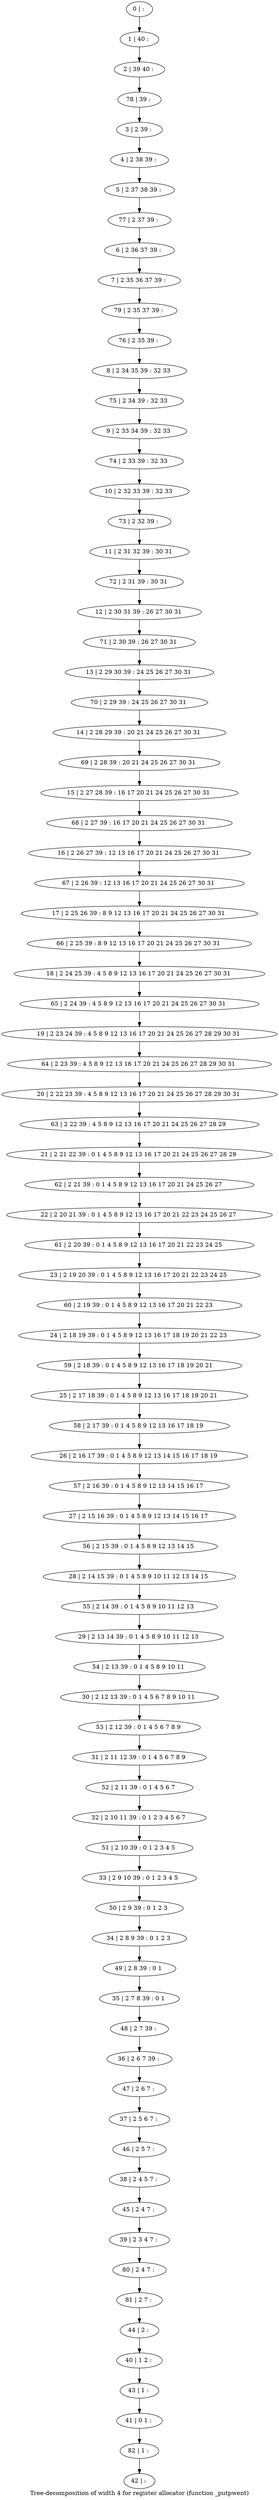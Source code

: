 digraph G {
graph [label="Tree-decomposition of width 4 for register allocator (function _putpwent)"]
0[label="0 | : "];
1[label="1 | 40 : "];
2[label="2 | 39 40 : "];
3[label="3 | 2 39 : "];
4[label="4 | 2 38 39 : "];
5[label="5 | 2 37 38 39 : "];
6[label="6 | 2 36 37 39 : "];
7[label="7 | 2 35 36 37 39 : "];
8[label="8 | 2 34 35 39 : 32 33 "];
9[label="9 | 2 33 34 39 : 32 33 "];
10[label="10 | 2 32 33 39 : 32 33 "];
11[label="11 | 2 31 32 39 : 30 31 "];
12[label="12 | 2 30 31 39 : 26 27 30 31 "];
13[label="13 | 2 29 30 39 : 24 25 26 27 30 31 "];
14[label="14 | 2 28 29 39 : 20 21 24 25 26 27 30 31 "];
15[label="15 | 2 27 28 39 : 16 17 20 21 24 25 26 27 30 31 "];
16[label="16 | 2 26 27 39 : 12 13 16 17 20 21 24 25 26 27 30 31 "];
17[label="17 | 2 25 26 39 : 8 9 12 13 16 17 20 21 24 25 26 27 30 31 "];
18[label="18 | 2 24 25 39 : 4 5 8 9 12 13 16 17 20 21 24 25 26 27 30 31 "];
19[label="19 | 2 23 24 39 : 4 5 8 9 12 13 16 17 20 21 24 25 26 27 28 29 30 31 "];
20[label="20 | 2 22 23 39 : 4 5 8 9 12 13 16 17 20 21 24 25 26 27 28 29 30 31 "];
21[label="21 | 2 21 22 39 : 0 1 4 5 8 9 12 13 16 17 20 21 24 25 26 27 28 29 "];
22[label="22 | 2 20 21 39 : 0 1 4 5 8 9 12 13 16 17 20 21 22 23 24 25 26 27 "];
23[label="23 | 2 19 20 39 : 0 1 4 5 8 9 12 13 16 17 20 21 22 23 24 25 "];
24[label="24 | 2 18 19 39 : 0 1 4 5 8 9 12 13 16 17 18 19 20 21 22 23 "];
25[label="25 | 2 17 18 39 : 0 1 4 5 8 9 12 13 16 17 18 19 20 21 "];
26[label="26 | 2 16 17 39 : 0 1 4 5 8 9 12 13 14 15 16 17 18 19 "];
27[label="27 | 2 15 16 39 : 0 1 4 5 8 9 12 13 14 15 16 17 "];
28[label="28 | 2 14 15 39 : 0 1 4 5 8 9 10 11 12 13 14 15 "];
29[label="29 | 2 13 14 39 : 0 1 4 5 8 9 10 11 12 13 "];
30[label="30 | 2 12 13 39 : 0 1 4 5 6 7 8 9 10 11 "];
31[label="31 | 2 11 12 39 : 0 1 4 5 6 7 8 9 "];
32[label="32 | 2 10 11 39 : 0 1 2 3 4 5 6 7 "];
33[label="33 | 2 9 10 39 : 0 1 2 3 4 5 "];
34[label="34 | 2 8 9 39 : 0 1 2 3 "];
35[label="35 | 2 7 8 39 : 0 1 "];
36[label="36 | 2 6 7 39 : "];
37[label="37 | 2 5 6 7 : "];
38[label="38 | 2 4 5 7 : "];
39[label="39 | 2 3 4 7 : "];
40[label="40 | 1 2 : "];
41[label="41 | 0 1 : "];
42[label="42 | : "];
43[label="43 | 1 : "];
44[label="44 | 2 : "];
45[label="45 | 2 4 7 : "];
46[label="46 | 2 5 7 : "];
47[label="47 | 2 6 7 : "];
48[label="48 | 2 7 39 : "];
49[label="49 | 2 8 39 : 0 1 "];
50[label="50 | 2 9 39 : 0 1 2 3 "];
51[label="51 | 2 10 39 : 0 1 2 3 4 5 "];
52[label="52 | 2 11 39 : 0 1 4 5 6 7 "];
53[label="53 | 2 12 39 : 0 1 4 5 6 7 8 9 "];
54[label="54 | 2 13 39 : 0 1 4 5 8 9 10 11 "];
55[label="55 | 2 14 39 : 0 1 4 5 8 9 10 11 12 13 "];
56[label="56 | 2 15 39 : 0 1 4 5 8 9 12 13 14 15 "];
57[label="57 | 2 16 39 : 0 1 4 5 8 9 12 13 14 15 16 17 "];
58[label="58 | 2 17 39 : 0 1 4 5 8 9 12 13 16 17 18 19 "];
59[label="59 | 2 18 39 : 0 1 4 5 8 9 12 13 16 17 18 19 20 21 "];
60[label="60 | 2 19 39 : 0 1 4 5 8 9 12 13 16 17 20 21 22 23 "];
61[label="61 | 2 20 39 : 0 1 4 5 8 9 12 13 16 17 20 21 22 23 24 25 "];
62[label="62 | 2 21 39 : 0 1 4 5 8 9 12 13 16 17 20 21 24 25 26 27 "];
63[label="63 | 2 22 39 : 4 5 8 9 12 13 16 17 20 21 24 25 26 27 28 29 "];
64[label="64 | 2 23 39 : 4 5 8 9 12 13 16 17 20 21 24 25 26 27 28 29 30 31 "];
65[label="65 | 2 24 39 : 4 5 8 9 12 13 16 17 20 21 24 25 26 27 30 31 "];
66[label="66 | 2 25 39 : 8 9 12 13 16 17 20 21 24 25 26 27 30 31 "];
67[label="67 | 2 26 39 : 12 13 16 17 20 21 24 25 26 27 30 31 "];
68[label="68 | 2 27 39 : 16 17 20 21 24 25 26 27 30 31 "];
69[label="69 | 2 28 39 : 20 21 24 25 26 27 30 31 "];
70[label="70 | 2 29 39 : 24 25 26 27 30 31 "];
71[label="71 | 2 30 39 : 26 27 30 31 "];
72[label="72 | 2 31 39 : 30 31 "];
73[label="73 | 2 32 39 : "];
74[label="74 | 2 33 39 : 32 33 "];
75[label="75 | 2 34 39 : 32 33 "];
76[label="76 | 2 35 39 : "];
77[label="77 | 2 37 39 : "];
78[label="78 | 39 : "];
79[label="79 | 2 35 37 39 : "];
80[label="80 | 2 4 7 : "];
81[label="81 | 2 7 : "];
82[label="82 | 1 : "];
0->1 ;
1->2 ;
3->4 ;
4->5 ;
6->7 ;
43->41 ;
40->43 ;
44->40 ;
45->39 ;
38->45 ;
46->38 ;
37->46 ;
47->37 ;
36->47 ;
48->36 ;
35->48 ;
49->35 ;
34->49 ;
50->34 ;
33->50 ;
51->33 ;
32->51 ;
52->32 ;
31->52 ;
53->31 ;
30->53 ;
54->30 ;
29->54 ;
55->29 ;
28->55 ;
56->28 ;
27->56 ;
57->27 ;
26->57 ;
58->26 ;
25->58 ;
59->25 ;
24->59 ;
60->24 ;
23->60 ;
61->23 ;
22->61 ;
62->22 ;
21->62 ;
63->21 ;
20->63 ;
64->20 ;
19->64 ;
65->19 ;
18->65 ;
66->18 ;
17->66 ;
67->17 ;
16->67 ;
68->16 ;
15->68 ;
69->15 ;
14->69 ;
70->14 ;
13->70 ;
71->13 ;
12->71 ;
72->12 ;
11->72 ;
73->11 ;
10->73 ;
74->10 ;
9->74 ;
75->9 ;
8->75 ;
76->8 ;
77->6 ;
5->77 ;
78->3 ;
2->78 ;
79->76 ;
7->79 ;
39->80 ;
81->44 ;
80->81 ;
82->42 ;
41->82 ;
}
